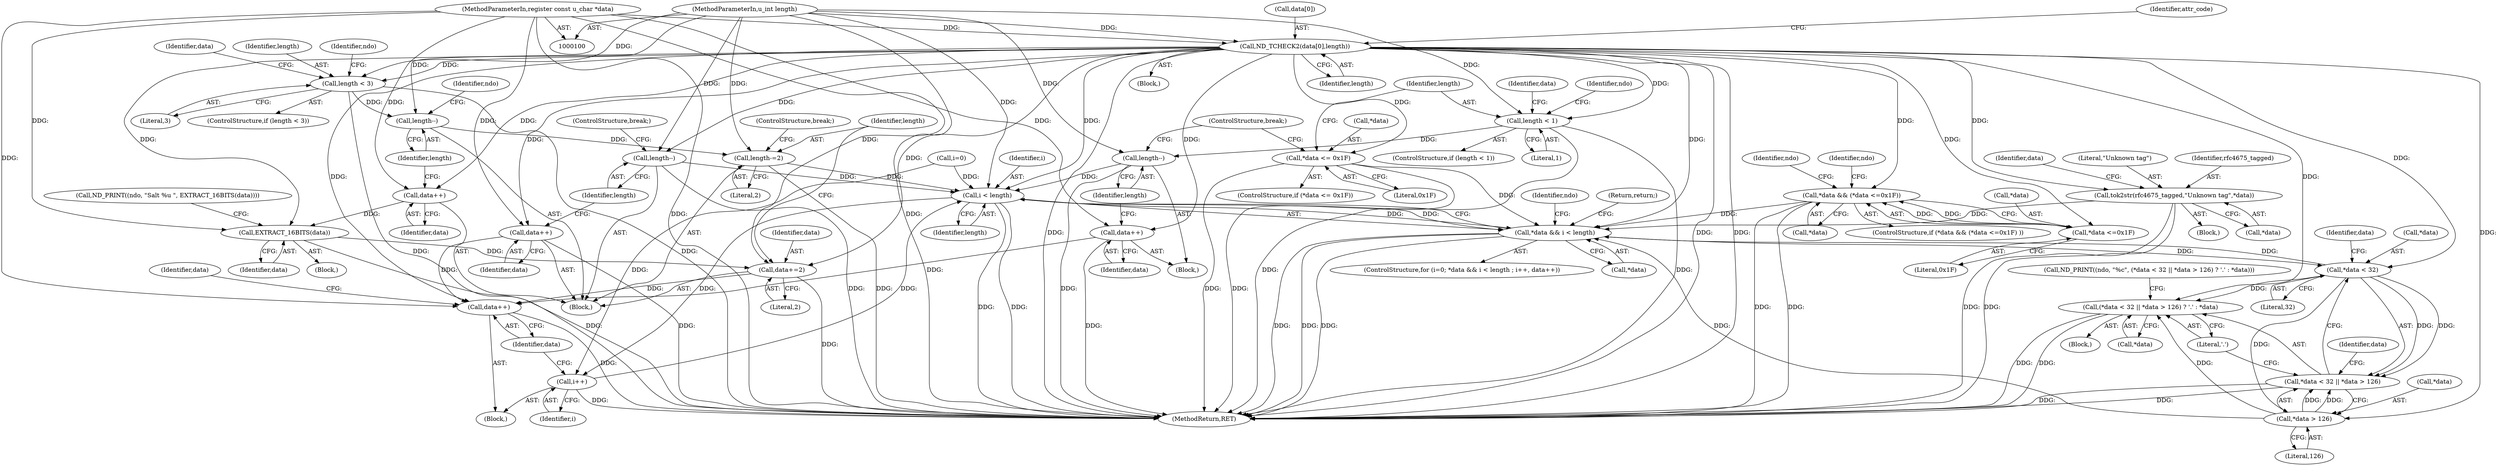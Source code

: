 digraph "1_tcpdump_1bc78d795cd5cad5525498658f414a11ea0a7e9c@array" {
"1000107" [label="(Call,ND_TCHECK2(data[0],length))"];
"1000102" [label="(MethodParameterIn,register const u_char *data)"];
"1000103" [label="(MethodParameterIn,u_int length)"];
"1000117" [label="(Call,length < 3)"];
"1000150" [label="(Call,length--)"];
"1000162" [label="(Call,length-=2)"];
"1000236" [label="(Call,i < length)"];
"1000233" [label="(Call,*data && i < length)"];
"1000251" [label="(Call,*data < 32)"];
"1000249" [label="(Call,(*data < 32 || *data > 126) ? '.' : *data)"];
"1000250" [label="(Call,*data < 32 || *data > 126)"];
"1000255" [label="(Call,*data > 126)"];
"1000240" [label="(Call,i++)"];
"1000129" [label="(Call,*data && (*data <=0x1F))"];
"1000132" [label="(Call,*data <=0x1F)"];
"1000148" [label="(Call,data++)"];
"1000157" [label="(Call,EXTRACT_16BITS(data))"];
"1000159" [label="(Call,data+=2)"];
"1000242" [label="(Call,data++)"];
"1000173" [label="(Call,*data <= 0x1F)"];
"1000179" [label="(Call,length < 1)"];
"1000207" [label="(Call,length--)"];
"1000205" [label="(Call,data++)"];
"1000217" [label="(Call,tok2str(rfc4675_tagged,\"Unknown tag\",*data))"];
"1000224" [label="(Call,data++)"];
"1000226" [label="(Call,length--)"];
"1000225" [label="(Identifier,data)"];
"1000172" [label="(ControlStructure,if (*data <= 0x1F))"];
"1000113" [label="(Identifier,attr_code)"];
"1000178" [label="(ControlStructure,if (length < 1))"];
"1000270" [label="(MethodReturn,RET)"];
"1000132" [label="(Call,*data <=0x1F)"];
"1000234" [label="(Call,*data)"];
"1000103" [label="(MethodParameterIn,u_int length)"];
"1000105" [label="(Block,)"];
"1000251" [label="(Call,*data < 32)"];
"1000130" [label="(Call,*data)"];
"1000180" [label="(Identifier,length)"];
"1000162" [label="(Call,length-=2)"];
"1000242" [label="(Call,data++)"];
"1000116" [label="(ControlStructure,if (length < 3))"];
"1000219" [label="(Literal,\"Unknown tag\")"];
"1000131" [label="(Identifier,data)"];
"1000176" [label="(Literal,0x1F)"];
"1000260" [label="(Call,*data)"];
"1000150" [label="(Call,length--)"];
"1000181" [label="(Literal,1)"];
"1000262" [label="(Return,return;)"];
"1000256" [label="(Call,*data)"];
"1000226" [label="(Call,length--)"];
"1000224" [label="(Call,data++)"];
"1000154" [label="(Identifier,ndo)"];
"1000152" [label="(Call,ND_PRINT((ndo, \"Salt %u \", EXTRACT_16BITS(data))))"];
"1000246" [label="(Identifier,ndo)"];
"1000243" [label="(Identifier,data)"];
"1000165" [label="(ControlStructure,break;)"];
"1000240" [label="(Call,i++)"];
"1000247" [label="(Block,)"];
"1000207" [label="(Call,length--)"];
"1000151" [label="(Identifier,length)"];
"1000216" [label="(Block,)"];
"1000148" [label="(Call,data++)"];
"1000107" [label="(Call,ND_TCHECK2(data[0],length))"];
"1000239" [label="(Block,)"];
"1000177" [label="(Block,)"];
"1000146" [label="(Identifier,ndo)"];
"1000220" [label="(Call,*data)"];
"1000161" [label="(Literal,2)"];
"1000111" [label="(Identifier,length)"];
"1000133" [label="(Call,*data)"];
"1000227" [label="(Identifier,length)"];
"1000149" [label="(Identifier,data)"];
"1000163" [label="(Identifier,length)"];
"1000155" [label="(Block,)"];
"1000108" [label="(Call,data[0])"];
"1000250" [label="(Call,*data < 32 || *data > 126)"];
"1000192" [label="(Identifier,data)"];
"1000206" [label="(Identifier,data)"];
"1000236" [label="(Call,i < length)"];
"1000228" [label="(ControlStructure,break;)"];
"1000230" [label="(Call,i=0)"];
"1000233" [label="(Call,*data && i < length)"];
"1000158" [label="(Identifier,data)"];
"1000218" [label="(Identifier,rfc4675_tagged)"];
"1000164" [label="(Literal,2)"];
"1000235" [label="(Identifier,data)"];
"1000129" [label="(Call,*data && (*data <=0x1F))"];
"1000238" [label="(Identifier,length)"];
"1000118" [label="(Identifier,length)"];
"1000135" [label="(Literal,0x1F)"];
"1000209" [label="(ControlStructure,break;)"];
"1000261" [label="(Identifier,data)"];
"1000249" [label="(Call,(*data < 32 || *data > 126) ? '.' : *data)"];
"1000119" [label="(Literal,3)"];
"1000244" [label="(Call,ND_PRINT((ndo, \"%c\", (*data < 32 || *data > 126) ? '.' : *data)))"];
"1000117" [label="(Call,length < 3)"];
"1000229" [label="(ControlStructure,for (i=0; *data && i < length ; i++, data++))"];
"1000128" [label="(ControlStructure,if (*data && (*data <=0x1F) ))"];
"1000258" [label="(Literal,126)"];
"1000160" [label="(Identifier,data)"];
"1000138" [label="(Identifier,ndo)"];
"1000241" [label="(Identifier,i)"];
"1000223" [label="(Identifier,data)"];
"1000208" [label="(Identifier,length)"];
"1000185" [label="(Identifier,ndo)"];
"1000157" [label="(Call,EXTRACT_16BITS(data))"];
"1000179" [label="(Call,length < 1)"];
"1000255" [label="(Call,*data > 126)"];
"1000114" [label="(Block,)"];
"1000259" [label="(Literal,'.')"];
"1000205" [label="(Call,data++)"];
"1000102" [label="(MethodParameterIn,register const u_char *data)"];
"1000174" [label="(Call,*data)"];
"1000237" [label="(Identifier,i)"];
"1000159" [label="(Call,data+=2)"];
"1000217" [label="(Call,tok2str(rfc4675_tagged,\"Unknown tag\",*data))"];
"1000252" [label="(Call,*data)"];
"1000123" [label="(Identifier,ndo)"];
"1000254" [label="(Literal,32)"];
"1000257" [label="(Identifier,data)"];
"1000173" [label="(Call,*data <= 0x1F)"];
"1000107" -> "1000105"  [label="AST: "];
"1000107" -> "1000111"  [label="CFG: "];
"1000108" -> "1000107"  [label="AST: "];
"1000111" -> "1000107"  [label="AST: "];
"1000113" -> "1000107"  [label="CFG: "];
"1000107" -> "1000270"  [label="DDG: "];
"1000107" -> "1000270"  [label="DDG: "];
"1000107" -> "1000270"  [label="DDG: "];
"1000102" -> "1000107"  [label="DDG: "];
"1000103" -> "1000107"  [label="DDG: "];
"1000107" -> "1000117"  [label="DDG: "];
"1000107" -> "1000129"  [label="DDG: "];
"1000107" -> "1000132"  [label="DDG: "];
"1000107" -> "1000148"  [label="DDG: "];
"1000107" -> "1000157"  [label="DDG: "];
"1000107" -> "1000159"  [label="DDG: "];
"1000107" -> "1000173"  [label="DDG: "];
"1000107" -> "1000179"  [label="DDG: "];
"1000107" -> "1000205"  [label="DDG: "];
"1000107" -> "1000217"  [label="DDG: "];
"1000107" -> "1000224"  [label="DDG: "];
"1000107" -> "1000226"  [label="DDG: "];
"1000107" -> "1000233"  [label="DDG: "];
"1000107" -> "1000236"  [label="DDG: "];
"1000107" -> "1000242"  [label="DDG: "];
"1000107" -> "1000249"  [label="DDG: "];
"1000107" -> "1000251"  [label="DDG: "];
"1000107" -> "1000255"  [label="DDG: "];
"1000102" -> "1000100"  [label="AST: "];
"1000102" -> "1000270"  [label="DDG: "];
"1000102" -> "1000148"  [label="DDG: "];
"1000102" -> "1000157"  [label="DDG: "];
"1000102" -> "1000159"  [label="DDG: "];
"1000102" -> "1000205"  [label="DDG: "];
"1000102" -> "1000224"  [label="DDG: "];
"1000102" -> "1000242"  [label="DDG: "];
"1000103" -> "1000100"  [label="AST: "];
"1000103" -> "1000270"  [label="DDG: "];
"1000103" -> "1000117"  [label="DDG: "];
"1000103" -> "1000150"  [label="DDG: "];
"1000103" -> "1000162"  [label="DDG: "];
"1000103" -> "1000179"  [label="DDG: "];
"1000103" -> "1000207"  [label="DDG: "];
"1000103" -> "1000226"  [label="DDG: "];
"1000103" -> "1000236"  [label="DDG: "];
"1000117" -> "1000116"  [label="AST: "];
"1000117" -> "1000119"  [label="CFG: "];
"1000118" -> "1000117"  [label="AST: "];
"1000119" -> "1000117"  [label="AST: "];
"1000123" -> "1000117"  [label="CFG: "];
"1000131" -> "1000117"  [label="CFG: "];
"1000117" -> "1000270"  [label="DDG: "];
"1000117" -> "1000270"  [label="DDG: "];
"1000117" -> "1000150"  [label="DDG: "];
"1000150" -> "1000114"  [label="AST: "];
"1000150" -> "1000151"  [label="CFG: "];
"1000151" -> "1000150"  [label="AST: "];
"1000154" -> "1000150"  [label="CFG: "];
"1000150" -> "1000162"  [label="DDG: "];
"1000162" -> "1000114"  [label="AST: "];
"1000162" -> "1000164"  [label="CFG: "];
"1000163" -> "1000162"  [label="AST: "];
"1000164" -> "1000162"  [label="AST: "];
"1000165" -> "1000162"  [label="CFG: "];
"1000162" -> "1000270"  [label="DDG: "];
"1000162" -> "1000236"  [label="DDG: "];
"1000236" -> "1000233"  [label="AST: "];
"1000236" -> "1000238"  [label="CFG: "];
"1000237" -> "1000236"  [label="AST: "];
"1000238" -> "1000236"  [label="AST: "];
"1000233" -> "1000236"  [label="CFG: "];
"1000236" -> "1000270"  [label="DDG: "];
"1000236" -> "1000270"  [label="DDG: "];
"1000236" -> "1000233"  [label="DDG: "];
"1000236" -> "1000233"  [label="DDG: "];
"1000230" -> "1000236"  [label="DDG: "];
"1000240" -> "1000236"  [label="DDG: "];
"1000226" -> "1000236"  [label="DDG: "];
"1000207" -> "1000236"  [label="DDG: "];
"1000236" -> "1000240"  [label="DDG: "];
"1000233" -> "1000229"  [label="AST: "];
"1000233" -> "1000234"  [label="CFG: "];
"1000234" -> "1000233"  [label="AST: "];
"1000246" -> "1000233"  [label="CFG: "];
"1000262" -> "1000233"  [label="CFG: "];
"1000233" -> "1000270"  [label="DDG: "];
"1000233" -> "1000270"  [label="DDG: "];
"1000233" -> "1000270"  [label="DDG: "];
"1000217" -> "1000233"  [label="DDG: "];
"1000173" -> "1000233"  [label="DDG: "];
"1000129" -> "1000233"  [label="DDG: "];
"1000251" -> "1000233"  [label="DDG: "];
"1000255" -> "1000233"  [label="DDG: "];
"1000233" -> "1000251"  [label="DDG: "];
"1000251" -> "1000250"  [label="AST: "];
"1000251" -> "1000254"  [label="CFG: "];
"1000252" -> "1000251"  [label="AST: "];
"1000254" -> "1000251"  [label="AST: "];
"1000257" -> "1000251"  [label="CFG: "];
"1000250" -> "1000251"  [label="CFG: "];
"1000251" -> "1000249"  [label="DDG: "];
"1000251" -> "1000250"  [label="DDG: "];
"1000251" -> "1000250"  [label="DDG: "];
"1000251" -> "1000255"  [label="DDG: "];
"1000249" -> "1000247"  [label="AST: "];
"1000249" -> "1000259"  [label="CFG: "];
"1000249" -> "1000260"  [label="CFG: "];
"1000250" -> "1000249"  [label="AST: "];
"1000259" -> "1000249"  [label="AST: "];
"1000260" -> "1000249"  [label="AST: "];
"1000244" -> "1000249"  [label="CFG: "];
"1000249" -> "1000270"  [label="DDG: "];
"1000249" -> "1000270"  [label="DDG: "];
"1000255" -> "1000249"  [label="DDG: "];
"1000250" -> "1000255"  [label="CFG: "];
"1000255" -> "1000250"  [label="AST: "];
"1000259" -> "1000250"  [label="CFG: "];
"1000261" -> "1000250"  [label="CFG: "];
"1000250" -> "1000270"  [label="DDG: "];
"1000250" -> "1000270"  [label="DDG: "];
"1000255" -> "1000250"  [label="DDG: "];
"1000255" -> "1000250"  [label="DDG: "];
"1000255" -> "1000258"  [label="CFG: "];
"1000256" -> "1000255"  [label="AST: "];
"1000258" -> "1000255"  [label="AST: "];
"1000240" -> "1000239"  [label="AST: "];
"1000240" -> "1000241"  [label="CFG: "];
"1000241" -> "1000240"  [label="AST: "];
"1000243" -> "1000240"  [label="CFG: "];
"1000240" -> "1000270"  [label="DDG: "];
"1000230" -> "1000240"  [label="DDG: "];
"1000129" -> "1000128"  [label="AST: "];
"1000129" -> "1000130"  [label="CFG: "];
"1000129" -> "1000132"  [label="CFG: "];
"1000130" -> "1000129"  [label="AST: "];
"1000132" -> "1000129"  [label="AST: "];
"1000138" -> "1000129"  [label="CFG: "];
"1000146" -> "1000129"  [label="CFG: "];
"1000129" -> "1000270"  [label="DDG: "];
"1000129" -> "1000270"  [label="DDG: "];
"1000132" -> "1000129"  [label="DDG: "];
"1000132" -> "1000129"  [label="DDG: "];
"1000132" -> "1000135"  [label="CFG: "];
"1000133" -> "1000132"  [label="AST: "];
"1000135" -> "1000132"  [label="AST: "];
"1000148" -> "1000114"  [label="AST: "];
"1000148" -> "1000149"  [label="CFG: "];
"1000149" -> "1000148"  [label="AST: "];
"1000151" -> "1000148"  [label="CFG: "];
"1000148" -> "1000157"  [label="DDG: "];
"1000157" -> "1000155"  [label="AST: "];
"1000157" -> "1000158"  [label="CFG: "];
"1000158" -> "1000157"  [label="AST: "];
"1000152" -> "1000157"  [label="CFG: "];
"1000157" -> "1000270"  [label="DDG: "];
"1000157" -> "1000159"  [label="DDG: "];
"1000159" -> "1000114"  [label="AST: "];
"1000159" -> "1000161"  [label="CFG: "];
"1000160" -> "1000159"  [label="AST: "];
"1000161" -> "1000159"  [label="AST: "];
"1000163" -> "1000159"  [label="CFG: "];
"1000159" -> "1000270"  [label="DDG: "];
"1000159" -> "1000242"  [label="DDG: "];
"1000242" -> "1000239"  [label="AST: "];
"1000242" -> "1000243"  [label="CFG: "];
"1000243" -> "1000242"  [label="AST: "];
"1000235" -> "1000242"  [label="CFG: "];
"1000242" -> "1000270"  [label="DDG: "];
"1000224" -> "1000242"  [label="DDG: "];
"1000205" -> "1000242"  [label="DDG: "];
"1000173" -> "1000172"  [label="AST: "];
"1000173" -> "1000176"  [label="CFG: "];
"1000174" -> "1000173"  [label="AST: "];
"1000176" -> "1000173"  [label="AST: "];
"1000180" -> "1000173"  [label="CFG: "];
"1000209" -> "1000173"  [label="CFG: "];
"1000173" -> "1000270"  [label="DDG: "];
"1000173" -> "1000270"  [label="DDG: "];
"1000179" -> "1000178"  [label="AST: "];
"1000179" -> "1000181"  [label="CFG: "];
"1000180" -> "1000179"  [label="AST: "];
"1000181" -> "1000179"  [label="AST: "];
"1000185" -> "1000179"  [label="CFG: "];
"1000192" -> "1000179"  [label="CFG: "];
"1000179" -> "1000270"  [label="DDG: "];
"1000179" -> "1000270"  [label="DDG: "];
"1000179" -> "1000207"  [label="DDG: "];
"1000207" -> "1000177"  [label="AST: "];
"1000207" -> "1000208"  [label="CFG: "];
"1000208" -> "1000207"  [label="AST: "];
"1000209" -> "1000207"  [label="CFG: "];
"1000207" -> "1000270"  [label="DDG: "];
"1000205" -> "1000177"  [label="AST: "];
"1000205" -> "1000206"  [label="CFG: "];
"1000206" -> "1000205"  [label="AST: "];
"1000208" -> "1000205"  [label="CFG: "];
"1000205" -> "1000270"  [label="DDG: "];
"1000217" -> "1000216"  [label="AST: "];
"1000217" -> "1000220"  [label="CFG: "];
"1000218" -> "1000217"  [label="AST: "];
"1000219" -> "1000217"  [label="AST: "];
"1000220" -> "1000217"  [label="AST: "];
"1000223" -> "1000217"  [label="CFG: "];
"1000217" -> "1000270"  [label="DDG: "];
"1000217" -> "1000270"  [label="DDG: "];
"1000224" -> "1000114"  [label="AST: "];
"1000224" -> "1000225"  [label="CFG: "];
"1000225" -> "1000224"  [label="AST: "];
"1000227" -> "1000224"  [label="CFG: "];
"1000224" -> "1000270"  [label="DDG: "];
"1000226" -> "1000114"  [label="AST: "];
"1000226" -> "1000227"  [label="CFG: "];
"1000227" -> "1000226"  [label="AST: "];
"1000228" -> "1000226"  [label="CFG: "];
"1000226" -> "1000270"  [label="DDG: "];
}
